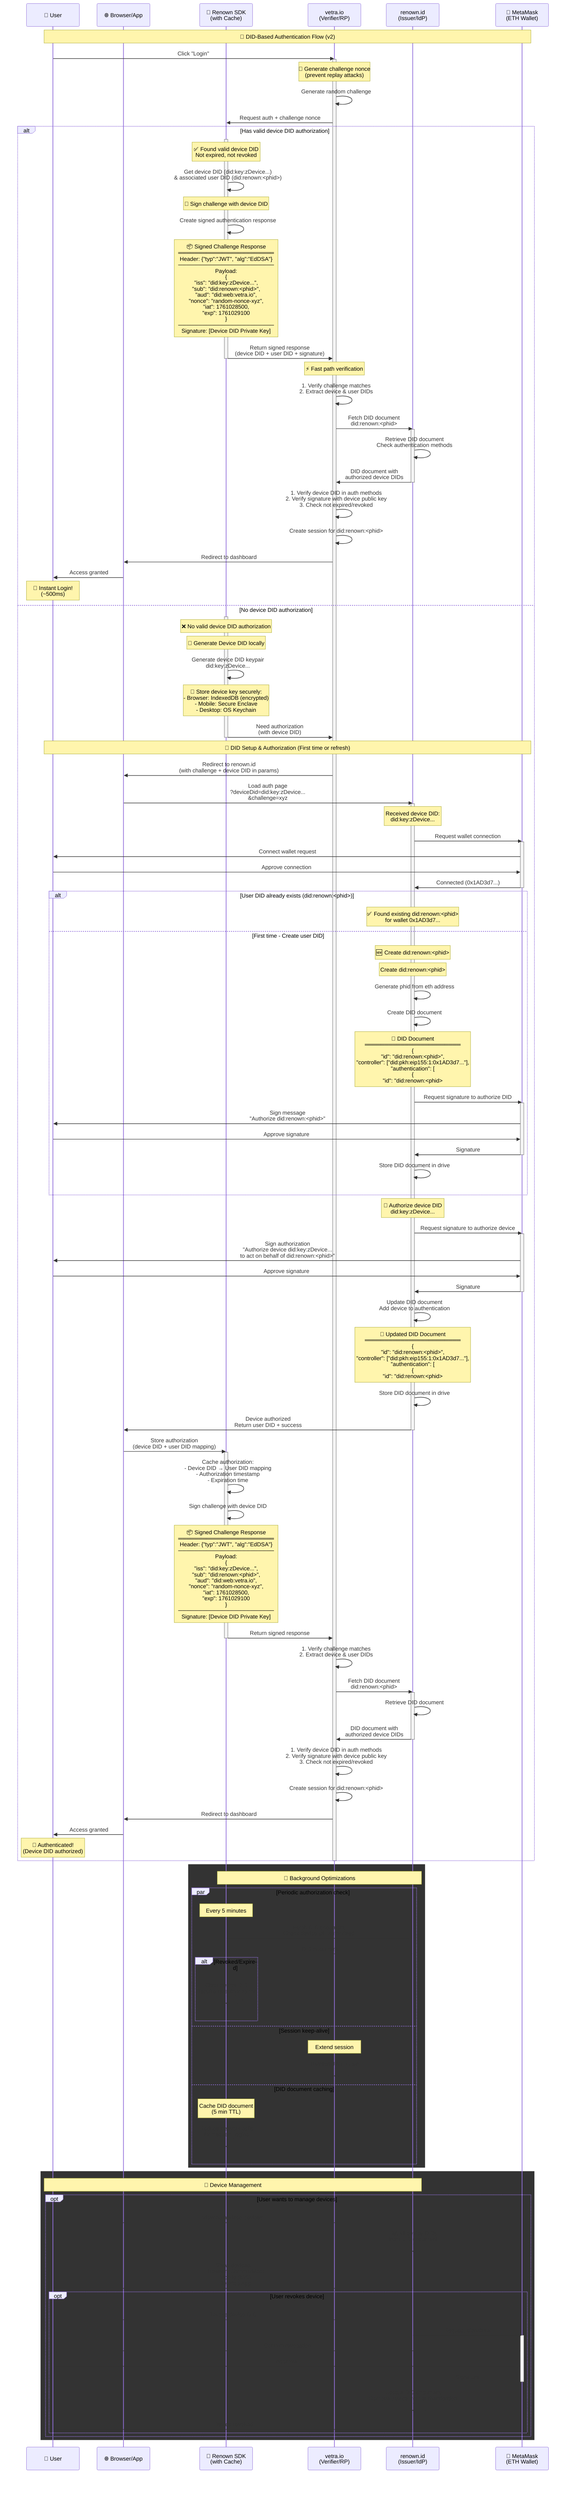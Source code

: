 sequenceDiagram
    participant User as 👤 User
    participant Browser as 🌐 Browser/App
    participant SDK as 🔑 Renown SDK<br/>(with Cache)
    participant Vetra as vetra.io<br/>(Verifier/RP)
    participant Renown as renown.id<br/>(Issuer/IdP)
    participant Wallet as 🦊 MetaMask<br/>(ETH Wallet)

    Note over User,Wallet: 🚀 DID-Based Authentication Flow (v2)

    %% Check for cached credential
    User->>Vetra: Click "Login"
    activate Vetra

    Note over Vetra: 🔐 Generate challenge nonce<br/>(prevent replay attacks)
    Vetra->>Vetra: Generate random challenge

    Vetra->>SDK: Request auth + challenge nonce

    alt Has valid device DID authorization
        activate SDK
        Note over SDK: ✅ Found valid device DID<br/>Not expired, not revoked

        SDK->>SDK: Get device DID (did:key:zDevice...)<br/>& associated user DID (did:renown:<phid>)

        Note over SDK: 🔐 Sign challenge with device DID
        SDK->>SDK: Create signed authentication response

        Note over SDK: 📦 Signed Challenge Response<br/>════════════════════════<br/>Header: {"typ":"JWT", "alg":"EdDSA"}<br/>────────────────────────<br/>Payload:<br/>{<br/>  "iss": "did:key:zDevice...",<br/>  "sub": "did:renown:<phid>",<br/>  "aud": "did:web:vetra.io",<br/>  "nonce": "random-nonce-xyz",<br/>  "iat": 1761028500,<br/>  "exp": 1761029100<br/>}<br/>────────────────────────<br/>Signature: [Device DID Private Key]

        SDK->>Vetra: Return signed response<br/>(device DID + user DID + signature)
        deactivate SDK

        Note over Vetra: ⚡ Fast path verification
        Vetra->>Vetra: 1. Verify challenge matches<br/>2. Extract device & user DIDs

        %% Check device DID authorization
        Vetra->>Renown: Fetch DID document<br/>did:renown:<phid>
        activate Renown
        Renown->>Renown: Retrieve DID document<br/>Check authentication methods
        Renown->>Vetra: DID document with<br/>authorized device DIDs
        deactivate Renown

        Vetra->>Vetra: 1. Verify device DID in auth methods<br/>2. Verify signature with device public key<br/>3. Check not expired/revoked
        Vetra->>Vetra: Create session for did:renown:<phid>
        Vetra->>Browser: Redirect to dashboard
        Browser->>User: Access granted

        Note over User: 🎉 Instant Login!<br/>(~500ms)

    else No device DID authorization
        activate SDK
        Note over SDK: ❌ No valid device DID authorization

        Note over SDK: 🔑 Generate Device DID locally
        SDK->>SDK: Generate device DID keypair<br/>did:key:zDevice...

        Note over SDK: 💾 Store device key securely:<br/>- Browser: IndexedDB (encrypted)<br/>- Mobile: Secure Enclave<br/>- Desktop: OS Keychain

        SDK->>Vetra: Need authorization<br/>(with device DID)
        deactivate SDK

        %% First-time or refresh flow
        Note over User,Wallet: 🔄 DID Setup & Authorization (First time or refresh)

        Vetra->>Browser: Redirect to renown.id<br/>(with challenge + device DID in params)
        Browser->>Renown: Load auth page<br/>?deviceDid=did:key:zDevice...<br/>&challenge=xyz
        activate Renown

        Note over Renown: Received device DID:<br/>did:key:zDevice...

        Renown->>Wallet: Request wallet connection
        activate Wallet
        Wallet->>User: Connect wallet request
        User->>Wallet: Approve connection
        Wallet->>Renown: Connected (0x1AD3d7...)
        deactivate Wallet

        alt User DID already exists (did:renown:<phid>)
            Note over Renown: ✅ Found existing did:renown:<phid><br/>for wallet 0x1AD3d7...

        else First time - Create user DID
            Note over Renown: 🆕 Create did:renown:<phid>

            Note over Renown: Create did:renown:<phid>
            Renown->>Renown: Generate phid from eth address
            Renown->>Renown: Create DID document

            Note over Renown: 📄 DID Document<br/>════════════════════════<br/>{<br/>  "id": "did:renown:<phid>",<br/>  "controller": ["did:pkh:eip155:1:0x1AD3d7..."],<br/>  "authentication": [<br/>    {<br/>      "id": "did:renown:<phid>#eth-key-1",<br/>      "type": "EcdsaSecp256k1RecoveryMethod2020",<br/>      "controller": "did:renown:<phid>",<br/>      "blockchainAccountId": "eip155:1:0x1AD3d7..."<br/>    }<br/>  ],<br/>  "assertionMethod": [],<br/>  "capabilityDelegation": []<br/>}

            Renown->>Wallet: Request signature to authorize DID
            activate Wallet
            Wallet->>User: Sign message<br/>"Authorize did:renown:<phid>"
            User->>Wallet: Approve signature
            Wallet->>Renown: Signature
            deactivate Wallet

            Renown->>Renown: Store DID document in drive
        end

        %% Authorize device DID
        Note over Renown: 🔐 Authorize device DID<br/>did:key:zDevice...

        Renown->>Wallet: Request signature to authorize device
        activate Wallet
        Wallet->>User: Sign authorization<br/>"Authorize device did:key:zDevice...<br/>to act on behalf of did:renown:<phid>"
        User->>Wallet: Approve signature
        Wallet->>Renown: Signature
        deactivate Wallet

        Renown->>Renown: Update DID document<br/>Add device to authentication

        Note over Renown: 📄 Updated DID Document<br/>════════════════════════<br/>{<br/>  "id": "did:renown:<phid>",<br/>  "controller": ["did:pkh:eip155:1:0x1AD3d7..."],<br/>  "authentication": [<br/>    {<br/>      "id": "did:renown:<phid>#eth-key-1",<br/>      "type": "EcdsaSecp256k1RecoveryMethod2020",<br/>      "controller": "did:renown:<phid>",<br/>      "blockchainAccountId": "eip155:1:0x1AD3d7..."<br/>    },<br/>    {<br/>      "id": "did:renown:<phid>#device-key-1",<br/>      "type": "Ed25519VerificationKey2020",<br/>      "controller": "did:renown:<phid>",<br/>      "publicKeyMultibase": "zDevice...",<br/>      "expiresAt": "2025-11-22T00:00:00Z"<br/>    }<br/>  ],<br/>  "assertionMethod": [...],<br/>  "capabilityDelegation": [...]<br/>}

        Renown->>Renown: Store DID document in drive
        Renown->>Browser: Device authorized<br/>Return user DID + success
        deactivate Renown

        Browser->>SDK: Store authorization<br/>(device DID + user DID mapping)
        activate SDK
        SDK->>SDK: Cache authorization:<br/>- Device DID → User DID mapping<br/>- Authorization timestamp<br/>- Expiration time
        SDK->>SDK: Sign challenge with device DID

        Note over SDK: 📦 Signed Challenge Response<br/>════════════════════════<br/>Header: {"typ":"JWT", "alg":"EdDSA"}<br/>────────────────────────<br/>Payload:<br/>{<br/>  "iss": "did:key:zDevice...",<br/>  "sub": "did:renown:<phid>",<br/>  "aud": "did:web:vetra.io",<br/>  "nonce": "random-nonce-xyz",<br/>  "iat": 1761028500,<br/>  "exp": 1761029100<br/>}<br/>────────────────────────<br/>Signature: [Device DID Private Key]

        SDK->>Vetra: Return signed response
        deactivate SDK

        %% Verification
        Vetra->>Vetra: 1. Verify challenge matches<br/>2. Extract device & user DIDs

        Vetra->>Renown: Fetch DID document<br/>did:renown:<phid>
        activate Renown
        Renown->>Renown: Retrieve DID document
        Renown->>Vetra: DID document with<br/>authorized device DIDs
        deactivate Renown

        Vetra->>Vetra: 1. Verify device DID in auth methods<br/>2. Verify signature with device public key<br/>3. Check not expired/revoked
        Vetra->>Vetra: Create session for did:renown:<phid>
        Vetra->>Browser: Redirect to dashboard
        Browser->>User: Access granted

        Note over User: 🎉 Authenticated!<br/>(Device DID authorized)
    end

    deactivate Vetra

    %% Background processes
    rect
        Note over SDK,Renown: 🔄 Background Optimizations

        par Periodic authorization check
            Note over SDK: Every 5 minutes
            SDK->>Renown: Fetch DID document<br/>Check device still authorized
            Renown->>SDK: DID document
            alt Revoked/Expired
                SDK->>SDK: Clear device DID<br/>Require re-authorization
            end
        and Session keep-alive
            Note over Vetra: Extend session
            Vetra->>Vetra: Refresh JWT token
        and DID document caching
            Note over SDK: Cache DID document<br/>(5 min TTL)
            SDK->>SDK: Reduce network calls<br/>for frequent logins
        end
    end

    %% Device management
    rect
        Note over User,Renown: 🔐 Device Management

        opt User wants to manage devices
            User->>Renown: View authorized devices
            Renown->>Renown: List all device DIDs<br/>from DID document
            Renown->>User: Show devices:<br/>- Browser (Chrome/Mac)<br/>- Mobile (iOS)<br/>- Desktop App

            opt User revokes device
                User->>Renown: Revoke device DID
                Renown->>Wallet: Request signature
                activate Wallet
                Wallet->>User: Confirm revocation
                User->>Wallet: Approve
                Wallet->>Renown: Signature
                deactivate Wallet
                Renown->>Renown: Update DID document<br/>Remove device from authentication
                Renown->>User: Device revoked
            end
        end
    end